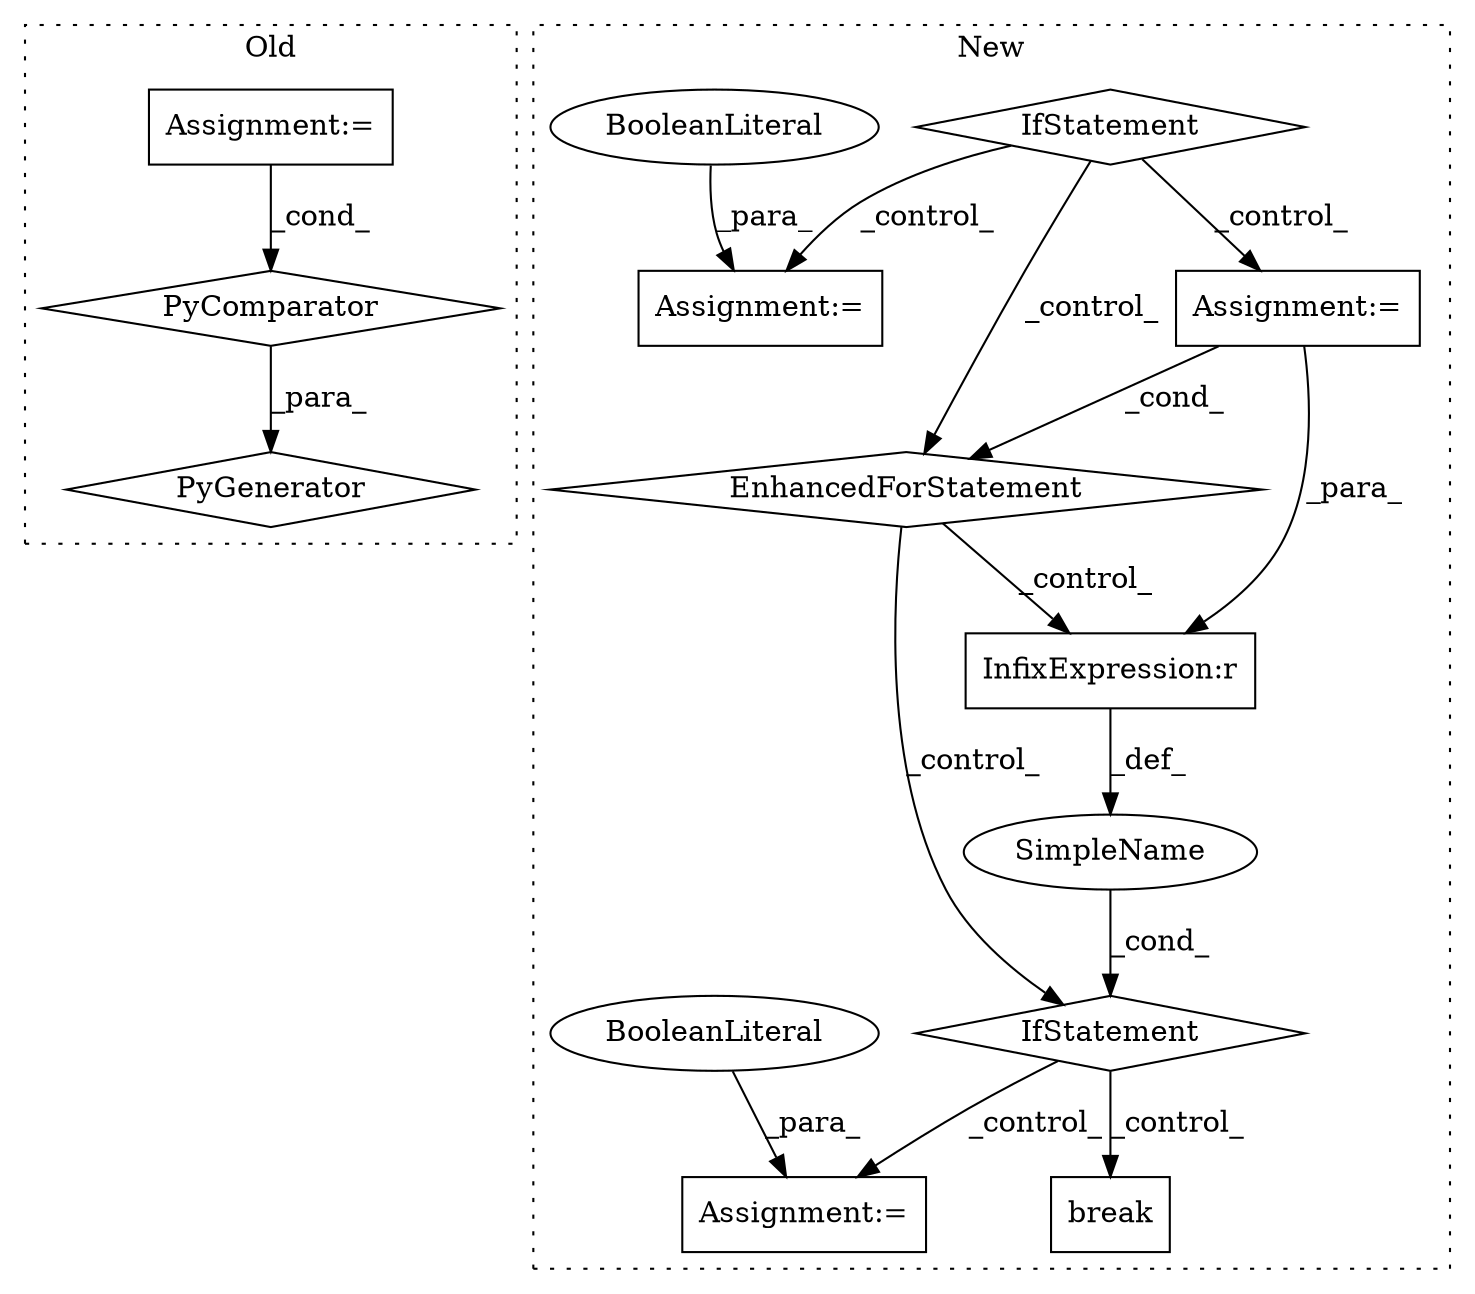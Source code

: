 digraph G {
subgraph cluster0 {
1 [label="PyGenerator" a="107" s="2102" l="109" shape="diamond"];
6 [label="PyComparator" a="113" s="2173" l="32" shape="diamond"];
8 [label="Assignment:=" a="7" s="2173" l="32" shape="box"];
label = "Old";
style="dotted";
}
subgraph cluster1 {
2 [label="break" a="10" s="2808" l="6" shape="box"];
3 [label="EnhancedForStatement" a="70" s="2521,2625" l="61,2" shape="diamond"];
4 [label="IfStatement" a="25" s="2747,2765" l="4,2" shape="diamond"];
5 [label="SimpleName" a="42" s="" l="" shape="ellipse"];
7 [label="InfixExpression:r" a="27" s="2755" l="4" shape="box"];
9 [label="Assignment:=" a="7" s="2521,2625" l="61,2" shape="box"];
10 [label="IfStatement" a="25" s="2452,2470" l="4,2" shape="diamond"];
11 [label="Assignment:=" a="7" s="2489" l="1" shape="box"];
12 [label="BooleanLiteral" a="9" s="2490" l="5" shape="ellipse"];
13 [label="Assignment:=" a="7" s="2788" l="1" shape="box"];
14 [label="BooleanLiteral" a="9" s="2789" l="5" shape="ellipse"];
label = "New";
style="dotted";
}
3 -> 7 [label="_control_"];
3 -> 4 [label="_control_"];
4 -> 13 [label="_control_"];
4 -> 2 [label="_control_"];
5 -> 4 [label="_cond_"];
6 -> 1 [label="_para_"];
7 -> 5 [label="_def_"];
8 -> 6 [label="_cond_"];
9 -> 7 [label="_para_"];
9 -> 3 [label="_cond_"];
10 -> 11 [label="_control_"];
10 -> 3 [label="_control_"];
10 -> 9 [label="_control_"];
12 -> 11 [label="_para_"];
14 -> 13 [label="_para_"];
}